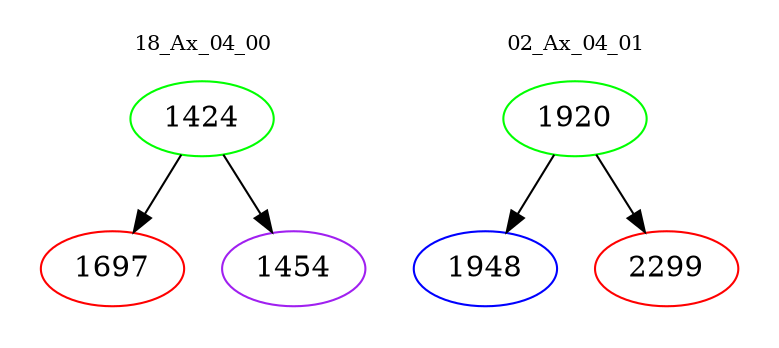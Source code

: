 digraph{
subgraph cluster_0 {
color = white
label = "18_Ax_04_00";
fontsize=10;
T0_1424 [label="1424", color="green"]
T0_1424 -> T0_1697 [color="black"]
T0_1697 [label="1697", color="red"]
T0_1424 -> T0_1454 [color="black"]
T0_1454 [label="1454", color="purple"]
}
subgraph cluster_1 {
color = white
label = "02_Ax_04_01";
fontsize=10;
T1_1920 [label="1920", color="green"]
T1_1920 -> T1_1948 [color="black"]
T1_1948 [label="1948", color="blue"]
T1_1920 -> T1_2299 [color="black"]
T1_2299 [label="2299", color="red"]
}
}
